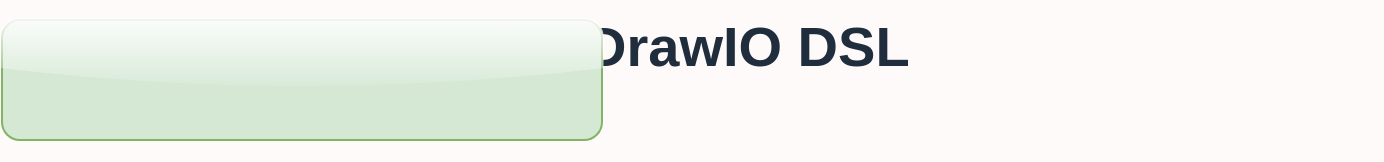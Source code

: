 <mxfile>
  <diagram id="pvH" name="In progress">
    <mxGraphModel dx="0" dy="0" background="#FFFAFA" grid="0" gridSize="10" guides="1" tooltips="1" connect="1" arrows="1" fold="1" page="1" pageScale="1" pageWidth="1169" pageHeight="827" math="0" shadow="0">
      <root>
        <mxCell id="page_root_pvH" parent="pvH"/>
        <mxCell id="node_root_pvH" parent="page_root_pvH"/>
        <mxCell id="pvH-1" value="DrawIO DSL" style="whiteSpace=wrap;html=1;rounded=1;glass=1;fontColor=#1F2D3D;text;fontSize=28;fontStyle=1;fillColor=none" vertex="1" parent="node_root_pvH">
          <mxGeometry x="300" y="0" width="400" height="80" as="geometry"/>
        </mxCell>
        <mxCell id="pvH-3" value="" style="whiteSpace=wrap;html=1;rounded=1;glass=1;fillColor=#d5e8d4;strokeColor=#82b366;fontColor=#333333" vertex="1" parent="node_root_pvH">
          <mxGeometry x="10" y="10" width="300" height="60" as="geometry"/>
        </mxCell>
      </root>
    </mxGraphModel>
  </diagram>
  <diagram id="U3w" name="To Do">
    <mxGraphModel dx="0" dy="0" background="#FFFAFA" grid="0" gridSize="10" guides="1" tooltips="1" connect="1" arrows="1" fold="1" page="1" pageScale="1" pageWidth="1169" pageHeight="827" math="0" shadow="0">
      <root>
        <mxCell id="page_root_U3w" parent="U3w"/>
        <mxCell id="node_root_U3w" parent="page_root_U3w"/>
        <mxCell id="U3w-1" value="add diff tool with support" style="whiteSpace=wrap;html=1;rounded=1;glass=1;fillColor=#dae8fc;strokeColor=#6c8ebf;fontColor=#333333" vertex="1" parent="node_root_U3w">
          <mxGeometry x="0" y="0" width="300" height="60" as="geometry"/>
        </mxCell>
        <mxCell id="U3w-2" value="add diff tool left hand side only option" style="whiteSpace=wrap;html=1;rounded=1;glass=1;fillColor=#dae8fc;strokeColor=#6c8ebf;fontColor=#333333" vertex="1" parent="node_root_U3w">
          <mxGeometry x="0" y="0" width="300" height="60" as="geometry"/>
        </mxCell>
        <mxCell id="U3w-3" value="add diff tool right hand side only option" style="whiteSpace=wrap;html=1;rounded=1;glass=1;fillColor=#dae8fc;strokeColor=#6c8ebf;fontColor=#333333" vertex="1" parent="node_root_U3w">
          <mxGeometry x="0" y="0" width="300" height="60" as="geometry"/>
        </mxCell>
        <mxCell id="U3w-4" value="add diff tool lhs/rhs differences" style="whiteSpace=wrap;html=1;rounded=1;glass=1;fillColor=#dae8fc;strokeColor=#6c8ebf;fontColor=#333333" vertex="1" parent="node_root_U3w">
          <mxGeometry x="0" y="0" width="300" height="60" as="geometry"/>
        </mxCell>
        <mxCell id="U3w-5" value="add diff tool open in vscode option" style="whiteSpace=wrap;html=1;rounded=1;glass=1;fillColor=#dae8fc;strokeColor=#6c8ebf;fontColor=#333333" vertex="1" parent="node_root_U3w">
          <mxGeometry x="0" y="0" width="300" height="60" as="geometry"/>
        </mxCell>
        <mxCell id="U3w-6" value="rag new should work like rails new" style="whiteSpace=wrap;html=1;rounded=1;glass=1;fillColor=#dae8fc;strokeColor=#6c8ebf;fontColor=#333333" vertex="1" parent="node_root_U3w">
          <mxGeometry x="0" y="0" width="300" height="60" as="geometry"/>
        </mxCell>
        <mxCell id="U3w-7" value="rag profile is the default option" style="whiteSpace=wrap;html=1;rounded=1;glass=1;fillColor=#dae8fc;strokeColor=#6c8ebf;fontColor=#333333" vertex="1" parent="node_root_U3w">
          <mxGeometry x="0" y="0" width="300" height="60" as="geometry"/>
        </mxCell>
      </root>
    </mxGraphModel>
  </diagram>
  <diagram id="CMT" name="Done">
    <mxGraphModel dx="0" dy="0" background="#FFFAFA" grid="0" gridSize="10" guides="1" tooltips="1" connect="1" arrows="1" fold="1" page="1" pageScale="1" pageWidth="1169" pageHeight="827" math="0" shadow="0">
      <root>
        <mxCell id="page_root_CMT" parent="CMT"/>
        <mxCell id="node_root_CMT" parent="page_root_CMT"/>
        <mxCell id="CMT-1" value="add project plan to do list" style="whiteSpace=wrap;html=1;rounded=1;glass=1;fillColor=#f8cecc;strokeColor=#b85450;fontColor=#333333" vertex="1" parent="node_root_CMT">
          <mxGeometry x="0" y="0" width="300" height="60" as="geometry"/>
        </mxCell>
      </root>
    </mxGraphModel>
  </diagram>
</mxfile>